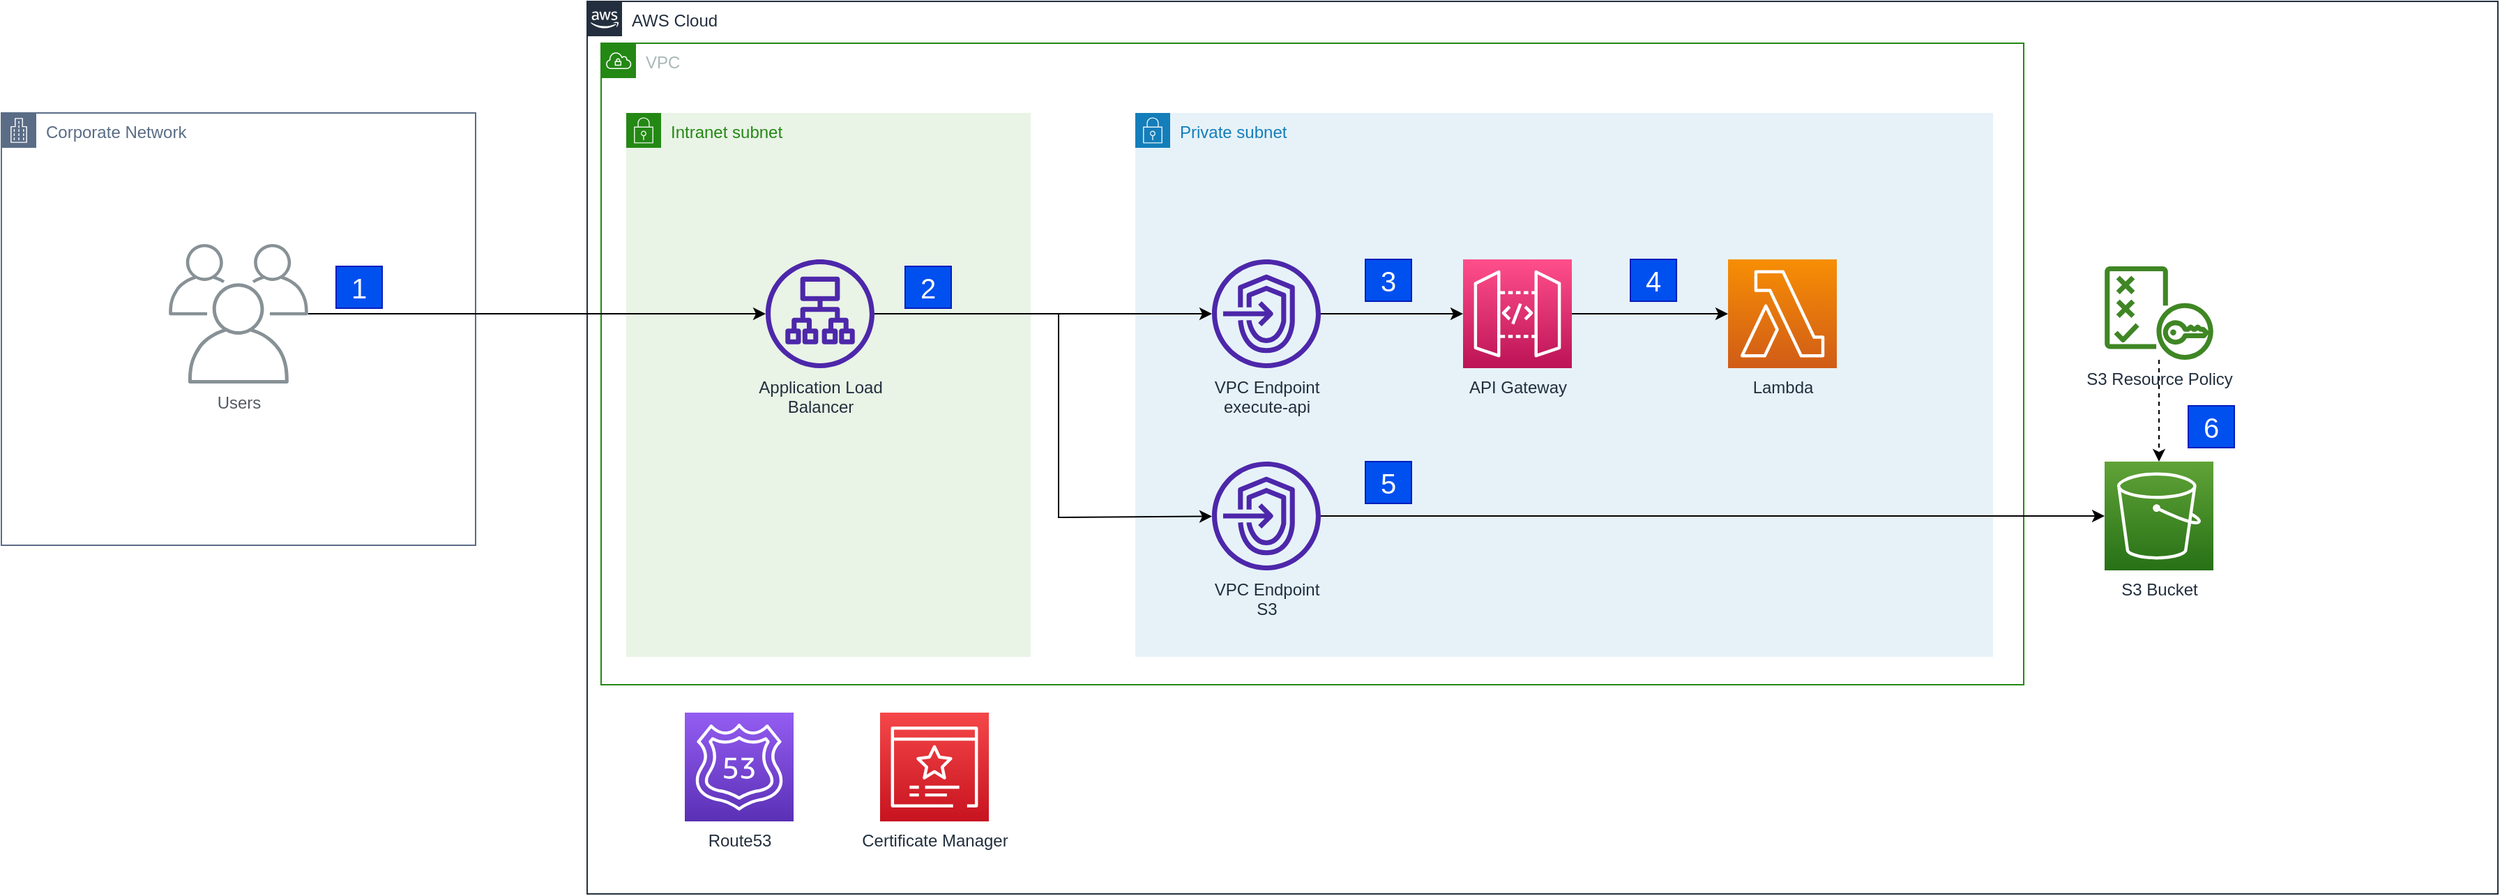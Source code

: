 <mxfile>
    <diagram id="w6PV55QF1z5-U5fNLI1G" name="Page-1">
        <mxGraphModel dx="1865" dy="927" grid="1" gridSize="10" guides="1" tooltips="1" connect="1" arrows="1" fold="1" page="1" pageScale="1" pageWidth="827" pageHeight="1169" math="0" shadow="0">
            <root>
                <mxCell id="0"/>
                <mxCell id="1" parent="0"/>
                <mxCell id="2" value="AWS Cloud" style="points=[[0,0],[0.25,0],[0.5,0],[0.75,0],[1,0],[1,0.25],[1,0.5],[1,0.75],[1,1],[0.75,1],[0.5,1],[0.25,1],[0,1],[0,0.75],[0,0.5],[0,0.25]];outlineConnect=0;gradientColor=none;html=1;whiteSpace=wrap;fontSize=12;fontStyle=0;container=1;pointerEvents=0;collapsible=0;recursiveResize=0;shape=mxgraph.aws4.group;grIcon=mxgraph.aws4.group_aws_cloud_alt;strokeColor=#232F3E;fillColor=none;verticalAlign=top;align=left;spacingLeft=30;fontColor=#232F3E;dashed=0;" parent="1" vertex="1">
                    <mxGeometry x="60" y="200" width="1370" height="640" as="geometry"/>
                </mxCell>
                <mxCell id="20" value="Route53" style="sketch=0;points=[[0,0,0],[0.25,0,0],[0.5,0,0],[0.75,0,0],[1,0,0],[0,1,0],[0.25,1,0],[0.5,1,0],[0.75,1,0],[1,1,0],[0,0.25,0],[0,0.5,0],[0,0.75,0],[1,0.25,0],[1,0.5,0],[1,0.75,0]];outlineConnect=0;fontColor=#232F3E;gradientColor=#945DF2;gradientDirection=north;fillColor=#5A30B5;strokeColor=#ffffff;dashed=0;verticalLabelPosition=bottom;verticalAlign=top;align=center;html=1;fontSize=12;fontStyle=0;aspect=fixed;shape=mxgraph.aws4.resourceIcon;resIcon=mxgraph.aws4.route_53;" vertex="1" parent="2">
                    <mxGeometry x="70" y="510" width="78" height="78" as="geometry"/>
                </mxCell>
                <mxCell id="21" value="Certificate Manager" style="sketch=0;points=[[0,0,0],[0.25,0,0],[0.5,0,0],[0.75,0,0],[1,0,0],[0,1,0],[0.25,1,0],[0.5,1,0],[0.75,1,0],[1,1,0],[0,0.25,0],[0,0.5,0],[0,0.75,0],[1,0.25,0],[1,0.5,0],[1,0.75,0]];outlineConnect=0;fontColor=#232F3E;gradientColor=#F54749;gradientDirection=north;fillColor=#C7131F;strokeColor=#ffffff;dashed=0;verticalLabelPosition=bottom;verticalAlign=top;align=center;html=1;fontSize=12;fontStyle=0;aspect=fixed;shape=mxgraph.aws4.resourceIcon;resIcon=mxgraph.aws4.certificate_manager_3;" vertex="1" parent="2">
                    <mxGeometry x="210" y="510" width="78" height="78" as="geometry"/>
                </mxCell>
                <mxCell id="35" value="VPC" style="points=[[0,0],[0.25,0],[0.5,0],[0.75,0],[1,0],[1,0.25],[1,0.5],[1,0.75],[1,1],[0.75,1],[0.5,1],[0.25,1],[0,1],[0,0.75],[0,0.5],[0,0.25]];outlineConnect=0;gradientColor=none;html=1;whiteSpace=wrap;fontSize=12;fontStyle=0;container=1;pointerEvents=0;collapsible=0;recursiveResize=0;shape=mxgraph.aws4.group;grIcon=mxgraph.aws4.group_vpc;strokeColor=#248814;fillColor=none;verticalAlign=top;align=left;spacingLeft=30;fontColor=#AAB7B8;dashed=0;" vertex="1" parent="2">
                    <mxGeometry x="10" y="30" width="1020" height="460" as="geometry"/>
                </mxCell>
                <mxCell id="10" value="Intranet subnet" style="points=[[0,0],[0.25,0],[0.5,0],[0.75,0],[1,0],[1,0.25],[1,0.5],[1,0.75],[1,1],[0.75,1],[0.5,1],[0.25,1],[0,1],[0,0.75],[0,0.5],[0,0.25]];outlineConnect=0;gradientColor=none;html=1;whiteSpace=wrap;fontSize=12;fontStyle=0;container=1;pointerEvents=0;collapsible=0;recursiveResize=0;shape=mxgraph.aws4.group;grIcon=mxgraph.aws4.group_security_group;grStroke=0;strokeColor=#248814;fillColor=#E9F3E6;verticalAlign=top;align=left;spacingLeft=30;fontColor=#248814;dashed=0;" vertex="1" parent="35">
                    <mxGeometry x="18" y="50" width="290" height="390" as="geometry"/>
                </mxCell>
                <mxCell id="8" value="Application Load &lt;br&gt;Balancer" style="sketch=0;outlineConnect=0;fontColor=#232F3E;gradientColor=none;fillColor=#4D27AA;strokeColor=none;dashed=0;verticalLabelPosition=bottom;verticalAlign=top;align=center;html=1;fontSize=12;fontStyle=0;aspect=fixed;pointerEvents=1;shape=mxgraph.aws4.application_load_balancer;" vertex="1" parent="10">
                    <mxGeometry x="100" y="105" width="78" height="78" as="geometry"/>
                </mxCell>
                <mxCell id="29" value="2" style="rounded=0;whiteSpace=wrap;html=1;fillColor=#0050ef;fontColor=#ffffff;strokeColor=#001DBC;fontSize=20;fontStyle=0" vertex="1" parent="10">
                    <mxGeometry x="200" y="110" width="33" height="30" as="geometry"/>
                </mxCell>
                <mxCell id="5" value="Private subnet" style="points=[[0,0],[0.25,0],[0.5,0],[0.75,0],[1,0],[1,0.25],[1,0.5],[1,0.75],[1,1],[0.75,1],[0.5,1],[0.25,1],[0,1],[0,0.75],[0,0.5],[0,0.25]];outlineConnect=0;gradientColor=none;html=1;whiteSpace=wrap;fontSize=12;fontStyle=0;container=1;pointerEvents=0;collapsible=0;recursiveResize=0;shape=mxgraph.aws4.group;grIcon=mxgraph.aws4.group_security_group;grStroke=0;strokeColor=#147EBA;fillColor=#E6F2F8;verticalAlign=top;align=left;spacingLeft=30;fontColor=#147EBA;dashed=0;" vertex="1" parent="35">
                    <mxGeometry x="383" y="50" width="615" height="390" as="geometry"/>
                </mxCell>
                <mxCell id="17" style="edgeStyle=none;html=1;" edge="1" parent="5" source="11" target="16">
                    <mxGeometry relative="1" as="geometry"/>
                </mxCell>
                <mxCell id="11" value="API Gateway" style="sketch=0;points=[[0,0,0],[0.25,0,0],[0.5,0,0],[0.75,0,0],[1,0,0],[0,1,0],[0.25,1,0],[0.5,1,0],[0.75,1,0],[1,1,0],[0,0.25,0],[0,0.5,0],[0,0.75,0],[1,0.25,0],[1,0.5,0],[1,0.75,0]];outlineConnect=0;fontColor=#232F3E;gradientColor=#FF4F8B;gradientDirection=north;fillColor=#BC1356;strokeColor=#ffffff;dashed=0;verticalLabelPosition=bottom;verticalAlign=top;align=center;html=1;fontSize=12;fontStyle=0;aspect=fixed;shape=mxgraph.aws4.resourceIcon;resIcon=mxgraph.aws4.api_gateway;" vertex="1" parent="5">
                    <mxGeometry x="235" y="105" width="78" height="78" as="geometry"/>
                </mxCell>
                <mxCell id="15" style="edgeStyle=none;html=1;" edge="1" parent="5" source="13" target="11">
                    <mxGeometry relative="1" as="geometry"/>
                </mxCell>
                <mxCell id="13" value="VPC Endpoint&lt;br&gt;execute-api" style="sketch=0;outlineConnect=0;fontColor=#232F3E;gradientColor=none;fillColor=#4D27AA;strokeColor=none;dashed=0;verticalLabelPosition=bottom;verticalAlign=top;align=center;html=1;fontSize=12;fontStyle=0;aspect=fixed;pointerEvents=1;shape=mxgraph.aws4.endpoints;" vertex="1" parent="5">
                    <mxGeometry x="55" y="105" width="78" height="78" as="geometry"/>
                </mxCell>
                <mxCell id="16" value="Lambda" style="sketch=0;points=[[0,0,0],[0.25,0,0],[0.5,0,0],[0.75,0,0],[1,0,0],[0,1,0],[0.25,1,0],[0.5,1,0],[0.75,1,0],[1,1,0],[0,0.25,0],[0,0.5,0],[0,0.75,0],[1,0.25,0],[1,0.5,0],[1,0.75,0]];outlineConnect=0;fontColor=#232F3E;gradientColor=#F78E04;gradientDirection=north;fillColor=#D05C17;strokeColor=#ffffff;dashed=0;verticalLabelPosition=bottom;verticalAlign=top;align=center;html=1;fontSize=12;fontStyle=0;aspect=fixed;shape=mxgraph.aws4.resourceIcon;resIcon=mxgraph.aws4.lambda;" vertex="1" parent="5">
                    <mxGeometry x="425" y="105" width="78" height="78" as="geometry"/>
                </mxCell>
                <mxCell id="18" value="VPC Endpoint&lt;br&gt;S3" style="sketch=0;outlineConnect=0;fontColor=#232F3E;gradientColor=none;fillColor=#4D27AA;strokeColor=none;dashed=0;verticalLabelPosition=bottom;verticalAlign=top;align=center;html=1;fontSize=12;fontStyle=0;aspect=fixed;pointerEvents=1;shape=mxgraph.aws4.endpoints;" vertex="1" parent="5">
                    <mxGeometry x="55" y="250" width="78" height="78" as="geometry"/>
                </mxCell>
                <mxCell id="30" value="3" style="rounded=0;whiteSpace=wrap;html=1;fillColor=#0050ef;fontColor=#ffffff;strokeColor=#001DBC;fontSize=20;fontStyle=0" vertex="1" parent="5">
                    <mxGeometry x="165" y="105" width="33" height="30" as="geometry"/>
                </mxCell>
                <mxCell id="31" value="4" style="rounded=0;whiteSpace=wrap;html=1;fillColor=#0050ef;fontColor=#ffffff;strokeColor=#001DBC;fontSize=20;fontStyle=0" vertex="1" parent="5">
                    <mxGeometry x="355" y="105" width="33" height="30" as="geometry"/>
                </mxCell>
                <mxCell id="32" value="5" style="rounded=0;whiteSpace=wrap;html=1;fillColor=#0050ef;fontColor=#ffffff;strokeColor=#001DBC;fontSize=20;fontStyle=0" vertex="1" parent="5">
                    <mxGeometry x="165" y="250" width="33" height="30" as="geometry"/>
                </mxCell>
                <mxCell id="14" style="edgeStyle=none;html=1;" edge="1" parent="35" source="8" target="13">
                    <mxGeometry relative="1" as="geometry"/>
                </mxCell>
                <mxCell id="22" value="S3 Bucket" style="sketch=0;points=[[0,0,0],[0.25,0,0],[0.5,0,0],[0.75,0,0],[1,0,0],[0,1,0],[0.25,1,0],[0.5,1,0],[0.75,1,0],[1,1,0],[0,0.25,0],[0,0.5,0],[0,0.75,0],[1,0.25,0],[1,0.5,0],[1,0.75,0]];outlineConnect=0;fontColor=#232F3E;gradientColor=#60A337;gradientDirection=north;fillColor=#277116;strokeColor=#ffffff;dashed=0;verticalLabelPosition=bottom;verticalAlign=top;align=center;html=1;fontSize=12;fontStyle=0;aspect=fixed;shape=mxgraph.aws4.resourceIcon;resIcon=mxgraph.aws4.s3;" vertex="1" parent="35">
                    <mxGeometry x="1078" y="300" width="78" height="78" as="geometry"/>
                </mxCell>
                <mxCell id="24" style="edgeStyle=none;html=1;dashed=1;" edge="1" parent="35" source="23" target="22">
                    <mxGeometry relative="1" as="geometry"/>
                </mxCell>
                <mxCell id="23" value="S3 Resource Policy" style="sketch=0;outlineConnect=0;fontColor=#232F3E;gradientColor=none;fillColor=#3F8624;strokeColor=none;dashed=0;verticalLabelPosition=bottom;verticalAlign=top;align=center;html=1;fontSize=12;fontStyle=0;aspect=fixed;pointerEvents=1;shape=mxgraph.aws4.policy;" vertex="1" parent="35">
                    <mxGeometry x="1078" y="160" width="78" height="67" as="geometry"/>
                </mxCell>
                <mxCell id="25" style="edgeStyle=none;html=1;" edge="1" parent="35" source="18" target="22">
                    <mxGeometry relative="1" as="geometry"/>
                </mxCell>
                <mxCell id="27" style="edgeStyle=none;html=1;rounded=0;" edge="1" parent="35" source="8" target="18">
                    <mxGeometry relative="1" as="geometry">
                        <Array as="points">
                            <mxPoint x="328" y="194"/>
                            <mxPoint x="328" y="340"/>
                        </Array>
                    </mxGeometry>
                </mxCell>
                <mxCell id="33" value="6" style="rounded=0;whiteSpace=wrap;html=1;fillColor=#0050ef;fontColor=#ffffff;strokeColor=#001DBC;fontSize=20;fontStyle=0" vertex="1" parent="35">
                    <mxGeometry x="1138" y="260" width="33" height="30" as="geometry"/>
                </mxCell>
                <mxCell id="6" value="Corporate Network" style="points=[[0,0],[0.25,0],[0.5,0],[0.75,0],[1,0],[1,0.25],[1,0.5],[1,0.75],[1,1],[0.75,1],[0.5,1],[0.25,1],[0,1],[0,0.75],[0,0.5],[0,0.25]];outlineConnect=0;gradientColor=none;html=1;whiteSpace=wrap;fontSize=12;fontStyle=0;container=1;pointerEvents=0;collapsible=0;recursiveResize=0;shape=mxgraph.aws4.group;grIcon=mxgraph.aws4.group_corporate_data_center;strokeColor=#5A6C86;fillColor=none;verticalAlign=top;align=left;spacingLeft=30;fontColor=#5A6C86;dashed=0;" vertex="1" parent="1">
                    <mxGeometry x="-360" y="280" width="340" height="310" as="geometry"/>
                </mxCell>
                <mxCell id="7" value="Users" style="sketch=0;outlineConnect=0;gradientColor=none;fontColor=#545B64;strokeColor=none;fillColor=#879196;dashed=0;verticalLabelPosition=bottom;verticalAlign=top;align=center;html=1;fontSize=12;fontStyle=0;aspect=fixed;shape=mxgraph.aws4.illustration_users;pointerEvents=1" vertex="1" parent="6">
                    <mxGeometry x="120" y="94" width="100" height="100" as="geometry"/>
                </mxCell>
                <mxCell id="28" value="1" style="rounded=0;whiteSpace=wrap;html=1;fillColor=#0050ef;fontColor=#ffffff;strokeColor=#001DBC;fontSize=20;fontStyle=0" vertex="1" parent="6">
                    <mxGeometry x="240" y="110" width="33" height="30" as="geometry"/>
                </mxCell>
                <mxCell id="9" style="edgeStyle=none;html=1;" edge="1" parent="1" source="7" target="8">
                    <mxGeometry relative="1" as="geometry"/>
                </mxCell>
            </root>
        </mxGraphModel>
    </diagram>
</mxfile>